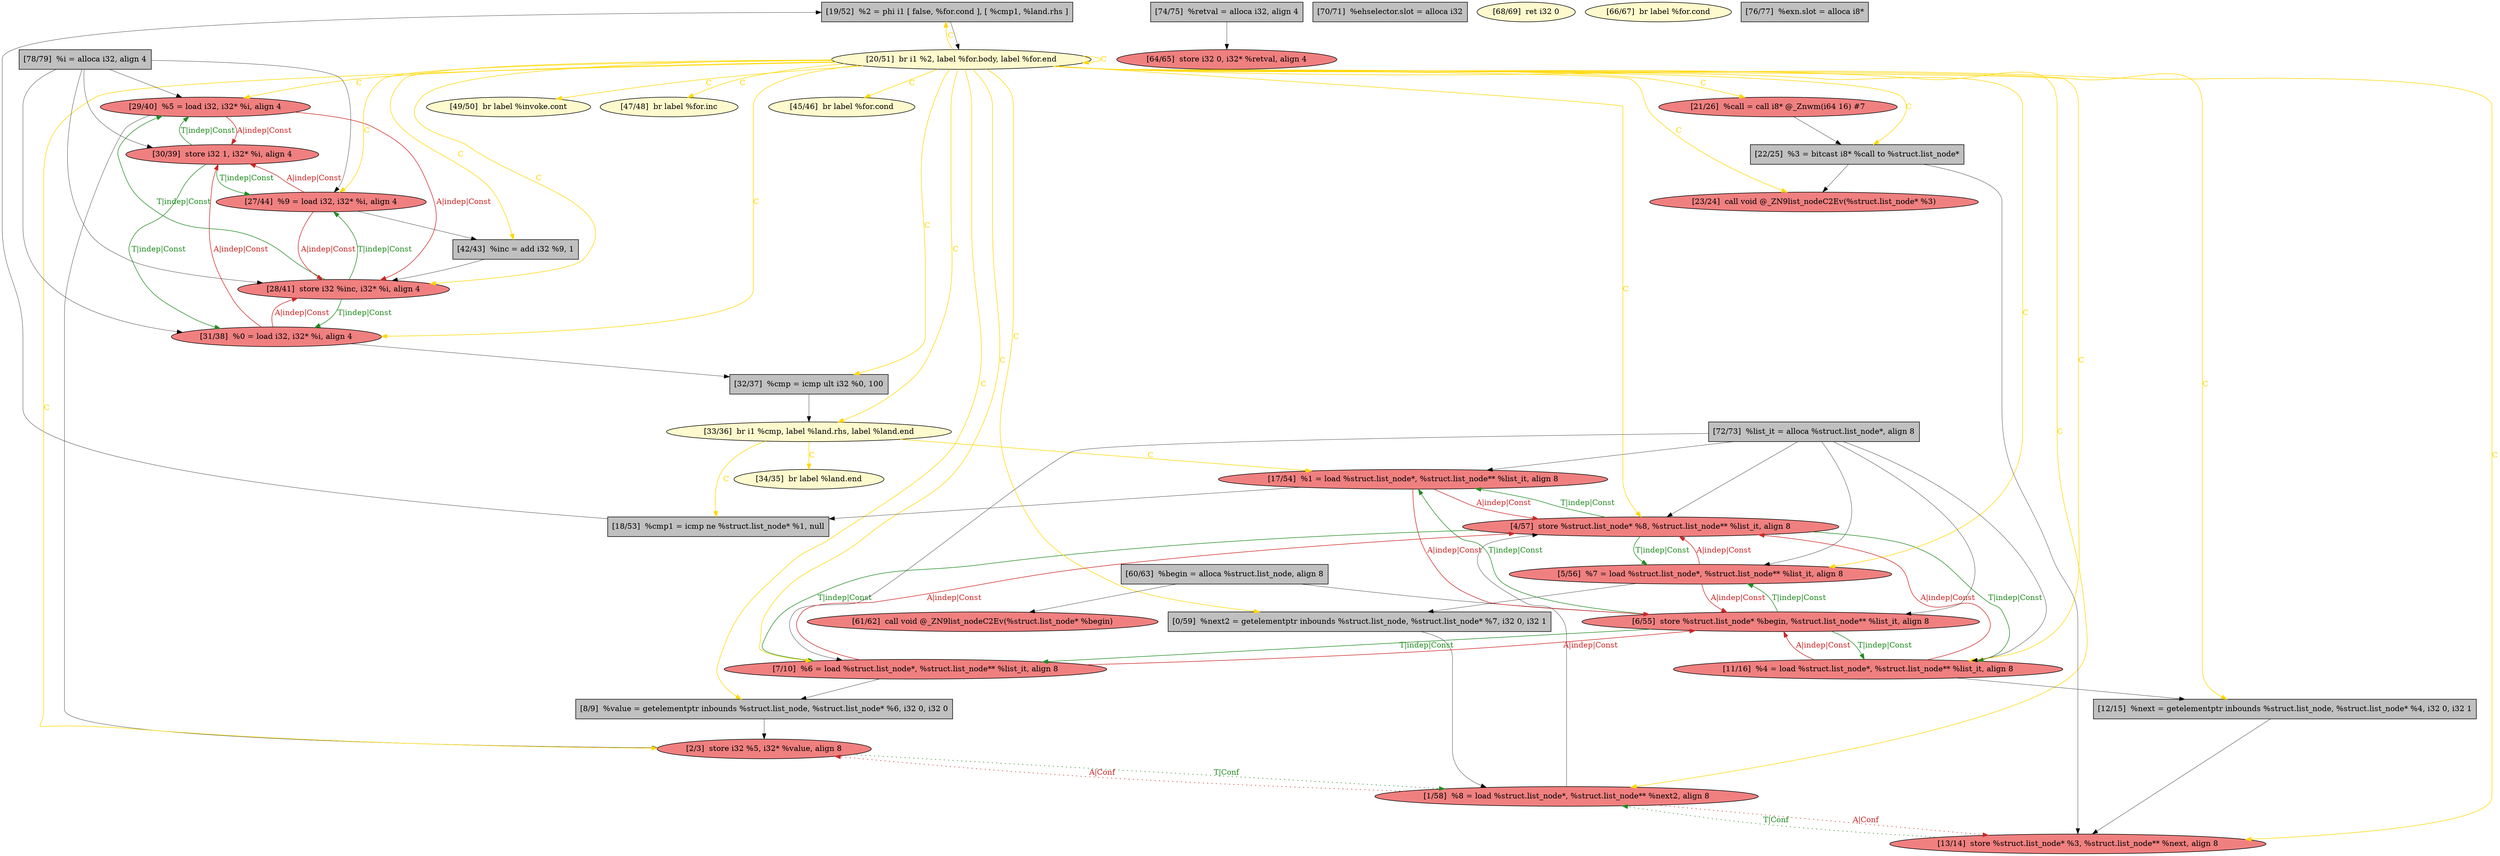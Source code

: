 
digraph G {


node94 [fillcolor=grey,label="[19/52]  %2 = phi i1 [ false, %for.cond ], [ %cmp1, %land.rhs ]",shape=rectangle,style=filled ]
node92 [fillcolor=lightcoral,label="[29/40]  %5 = load i32, i32* %i, align 4",shape=ellipse,style=filled ]
node91 [fillcolor=lightcoral,label="[5/56]  %7 = load %struct.list_node*, %struct.list_node** %list_it, align 8",shape=ellipse,style=filled ]
node70 [fillcolor=grey,label="[18/53]  %cmp1 = icmp ne %struct.list_node* %1, null",shape=rectangle,style=filled ]
node82 [fillcolor=lightcoral,label="[30/39]  store i32 1, i32* %i, align 4",shape=ellipse,style=filled ]
node67 [fillcolor=lightcoral,label="[4/57]  store %struct.list_node* %8, %struct.list_node** %list_it, align 8",shape=ellipse,style=filled ]
node66 [fillcolor=lightcoral,label="[61/62]  call void @_ZN9list_nodeC2Ev(%struct.list_node* %begin)",shape=ellipse,style=filled ]
node55 [fillcolor=grey,label="[0/59]  %next2 = getelementptr inbounds %struct.list_node, %struct.list_node* %7, i32 0, i32 1",shape=rectangle,style=filled ]
node65 [fillcolor=lightcoral,label="[64/65]  store i32 0, i32* %retval, align 4",shape=ellipse,style=filled ]
node62 [fillcolor=lightcoral,label="[31/38]  %0 = load i32, i32* %i, align 4",shape=ellipse,style=filled ]
node68 [fillcolor=lightcoral,label="[6/55]  store %struct.list_node* %begin, %struct.list_node** %list_it, align 8",shape=ellipse,style=filled ]
node64 [fillcolor=lemonchiffon,label="[34/35]  br label %land.end",shape=ellipse,style=filled ]
node73 [fillcolor=lemonchiffon,label="[49/50]  br label %invoke.cont",shape=ellipse,style=filled ]
node63 [fillcolor=grey,label="[32/37]  %cmp = icmp ult i32 %0, 100",shape=rectangle,style=filled ]
node72 [fillcolor=lemonchiffon,label="[33/36]  br i1 %cmp, label %land.rhs, label %land.end",shape=ellipse,style=filled ]
node61 [fillcolor=lemonchiffon,label="[20/51]  br i1 %2, label %for.body, label %for.end",shape=ellipse,style=filled ]
node79 [fillcolor=grey,label="[70/71]  %ehselector.slot = alloca i32",shape=rectangle,style=filled ]
node80 [fillcolor=grey,label="[12/15]  %next = getelementptr inbounds %struct.list_node, %struct.list_node* %4, i32 0, i32 1",shape=rectangle,style=filled ]
node57 [fillcolor=lightcoral,label="[2/3]  store i32 %5, i32* %value, align 8",shape=ellipse,style=filled ]
node58 [fillcolor=grey,label="[60/63]  %begin = alloca %struct.list_node, align 8",shape=rectangle,style=filled ]
node87 [fillcolor=grey,label="[8/9]  %value = getelementptr inbounds %struct.list_node, %struct.list_node* %6, i32 0, i32 0",shape=rectangle,style=filled ]
node59 [fillcolor=lightcoral,label="[1/58]  %8 = load %struct.list_node*, %struct.list_node** %next2, align 8",shape=ellipse,style=filled ]
node77 [fillcolor=lemonchiffon,label="[68/69]  ret i32 0",shape=ellipse,style=filled ]
node60 [fillcolor=lightcoral,label="[28/41]  store i32 %inc, i32* %i, align 4",shape=ellipse,style=filled ]
node71 [fillcolor=lemonchiffon,label="[47/48]  br label %for.inc",shape=ellipse,style=filled ]
node74 [fillcolor=lemonchiffon,label="[66/67]  br label %for.cond",shape=ellipse,style=filled ]
node90 [fillcolor=lightcoral,label="[11/16]  %4 = load %struct.list_node*, %struct.list_node** %list_it, align 8",shape=ellipse,style=filled ]
node86 [fillcolor=grey,label="[22/25]  %3 = bitcast i8* %call to %struct.list_node*",shape=rectangle,style=filled ]
node75 [fillcolor=lightcoral,label="[13/14]  store %struct.list_node* %3, %struct.list_node** %next, align 8",shape=ellipse,style=filled ]
node56 [fillcolor=grey,label="[42/43]  %inc = add i32 %9, 1",shape=rectangle,style=filled ]
node76 [fillcolor=lightcoral,label="[27/44]  %9 = load i32, i32* %i, align 4",shape=ellipse,style=filled ]
node78 [fillcolor=lightcoral,label="[17/54]  %1 = load %struct.list_node*, %struct.list_node** %list_it, align 8",shape=ellipse,style=filled ]
node69 [fillcolor=lemonchiffon,label="[45/46]  br label %for.cond",shape=ellipse,style=filled ]
node81 [fillcolor=grey,label="[72/73]  %list_it = alloca %struct.list_node*, align 8",shape=rectangle,style=filled ]
node84 [fillcolor=grey,label="[76/77]  %exn.slot = alloca i8*",shape=rectangle,style=filled ]
node83 [fillcolor=grey,label="[74/75]  %retval = alloca i32, align 4",shape=rectangle,style=filled ]
node85 [fillcolor=lightcoral,label="[21/26]  %call = call i8* @_Znwm(i64 16) #7",shape=ellipse,style=filled ]
node93 [fillcolor=lightcoral,label="[7/10]  %6 = load %struct.list_node*, %struct.list_node** %list_it, align 8",shape=ellipse,style=filled ]
node88 [fillcolor=grey,label="[78/79]  %i = alloca i32, align 4",shape=rectangle,style=filled ]
node89 [fillcolor=lightcoral,label="[23/24]  call void @_ZN9list_nodeC2Ev(%struct.list_node* %3)",shape=ellipse,style=filled ]

node60->node62 [style=solid,color=forestgreen,label="T|indep|Const",penwidth=1.0,fontcolor=forestgreen ]
node61->node80 [style=solid,color=gold,label="C",penwidth=1.0,fontcolor=gold ]
node91->node55 [style=solid,color=black,label="",penwidth=0.5,fontcolor=black ]
node61->node69 [style=solid,color=gold,label="C",penwidth=1.0,fontcolor=gold ]
node61->node56 [style=solid,color=gold,label="C",penwidth=1.0,fontcolor=gold ]
node61->node55 [style=solid,color=gold,label="C",penwidth=1.0,fontcolor=gold ]
node61->node91 [style=solid,color=gold,label="C",penwidth=1.0,fontcolor=gold ]
node57->node59 [style=dotted,color=forestgreen,label="T|Conf",penwidth=1.0,fontcolor=forestgreen ]
node78->node70 [style=solid,color=black,label="",penwidth=0.5,fontcolor=black ]
node78->node67 [style=solid,color=firebrick3,label="A|indep|Const",penwidth=1.0,fontcolor=firebrick3 ]
node61->node73 [style=solid,color=gold,label="C",penwidth=1.0,fontcolor=gold ]
node67->node78 [style=solid,color=forestgreen,label="T|indep|Const",penwidth=1.0,fontcolor=forestgreen ]
node82->node76 [style=solid,color=forestgreen,label="T|indep|Const",penwidth=1.0,fontcolor=forestgreen ]
node93->node67 [style=solid,color=firebrick3,label="A|indep|Const",penwidth=1.0,fontcolor=firebrick3 ]
node68->node93 [style=solid,color=forestgreen,label="T|indep|Const",penwidth=1.0,fontcolor=forestgreen ]
node61->node62 [style=solid,color=gold,label="C",penwidth=1.0,fontcolor=gold ]
node56->node60 [style=solid,color=black,label="",penwidth=0.5,fontcolor=black ]
node92->node57 [style=solid,color=black,label="",penwidth=0.5,fontcolor=black ]
node63->node72 [style=solid,color=black,label="",penwidth=0.5,fontcolor=black ]
node61->node90 [style=solid,color=gold,label="C",penwidth=1.0,fontcolor=gold ]
node91->node68 [style=solid,color=firebrick3,label="A|indep|Const",penwidth=1.0,fontcolor=firebrick3 ]
node67->node93 [style=solid,color=forestgreen,label="T|indep|Const",penwidth=1.0,fontcolor=forestgreen ]
node83->node65 [style=solid,color=black,label="",penwidth=0.5,fontcolor=black ]
node72->node64 [style=solid,color=gold,label="C",penwidth=1.0,fontcolor=gold ]
node92->node60 [style=solid,color=firebrick3,label="A|indep|Const",penwidth=1.0,fontcolor=firebrick3 ]
node61->node89 [style=solid,color=gold,label="C",penwidth=1.0,fontcolor=gold ]
node76->node82 [style=solid,color=firebrick3,label="A|indep|Const",penwidth=1.0,fontcolor=firebrick3 ]
node88->node92 [style=solid,color=black,label="",penwidth=0.5,fontcolor=black ]
node61->node94 [style=solid,color=gold,label="C",penwidth=1.0,fontcolor=gold ]
node93->node68 [style=solid,color=firebrick3,label="A|indep|Const",penwidth=1.0,fontcolor=firebrick3 ]
node62->node60 [style=solid,color=firebrick3,label="A|indep|Const",penwidth=1.0,fontcolor=firebrick3 ]
node88->node62 [style=solid,color=black,label="",penwidth=0.5,fontcolor=black ]
node72->node70 [style=solid,color=gold,label="C",penwidth=1.0,fontcolor=gold ]
node80->node75 [style=solid,color=black,label="",penwidth=0.5,fontcolor=black ]
node81->node90 [style=solid,color=black,label="",penwidth=0.5,fontcolor=black ]
node61->node75 [style=solid,color=gold,label="C",penwidth=1.0,fontcolor=gold ]
node61->node63 [style=solid,color=gold,label="C",penwidth=1.0,fontcolor=gold ]
node62->node63 [style=solid,color=black,label="",penwidth=0.5,fontcolor=black ]
node76->node60 [style=solid,color=firebrick3,label="A|indep|Const",penwidth=1.0,fontcolor=firebrick3 ]
node61->node85 [style=solid,color=gold,label="C",penwidth=1.0,fontcolor=gold ]
node59->node67 [style=solid,color=black,label="",penwidth=0.5,fontcolor=black ]
node61->node57 [style=solid,color=gold,label="C",penwidth=1.0,fontcolor=gold ]
node88->node76 [style=solid,color=black,label="",penwidth=0.5,fontcolor=black ]
node81->node93 [style=solid,color=black,label="",penwidth=0.5,fontcolor=black ]
node91->node67 [style=solid,color=firebrick3,label="A|indep|Const",penwidth=1.0,fontcolor=firebrick3 ]
node67->node90 [style=solid,color=forestgreen,label="T|indep|Const",penwidth=1.0,fontcolor=forestgreen ]
node87->node57 [style=solid,color=black,label="",penwidth=0.5,fontcolor=black ]
node88->node82 [style=solid,color=black,label="",penwidth=0.5,fontcolor=black ]
node61->node87 [style=solid,color=gold,label="C",penwidth=1.0,fontcolor=gold ]
node60->node92 [style=solid,color=forestgreen,label="T|indep|Const",penwidth=1.0,fontcolor=forestgreen ]
node61->node93 [style=solid,color=gold,label="C",penwidth=1.0,fontcolor=gold ]
node55->node59 [style=solid,color=black,label="",penwidth=0.5,fontcolor=black ]
node81->node68 [style=solid,color=black,label="",penwidth=0.5,fontcolor=black ]
node61->node67 [style=solid,color=gold,label="C",penwidth=1.0,fontcolor=gold ]
node86->node89 [style=solid,color=black,label="",penwidth=0.5,fontcolor=black ]
node78->node68 [style=solid,color=firebrick3,label="A|indep|Const",penwidth=1.0,fontcolor=firebrick3 ]
node59->node75 [style=dotted,color=firebrick3,label="A|Conf",penwidth=1.0,fontcolor=firebrick3 ]
node72->node78 [style=solid,color=gold,label="C",penwidth=1.0,fontcolor=gold ]
node59->node57 [style=dotted,color=firebrick3,label="A|Conf",penwidth=1.0,fontcolor=firebrick3 ]
node81->node78 [style=solid,color=black,label="",penwidth=0.5,fontcolor=black ]
node68->node78 [style=solid,color=forestgreen,label="T|indep|Const",penwidth=1.0,fontcolor=forestgreen ]
node61->node72 [style=solid,color=gold,label="C",penwidth=1.0,fontcolor=gold ]
node90->node80 [style=solid,color=black,label="",penwidth=0.5,fontcolor=black ]
node86->node75 [style=solid,color=black,label="",penwidth=0.5,fontcolor=black ]
node58->node66 [style=solid,color=black,label="",penwidth=0.5,fontcolor=black ]
node90->node68 [style=solid,color=firebrick3,label="A|indep|Const",penwidth=1.0,fontcolor=firebrick3 ]
node76->node56 [style=solid,color=black,label="",penwidth=0.5,fontcolor=black ]
node88->node60 [style=solid,color=black,label="",penwidth=0.5,fontcolor=black ]
node70->node94 [style=solid,color=black,label="",penwidth=0.5,fontcolor=black ]
node85->node86 [style=solid,color=black,label="",penwidth=0.5,fontcolor=black ]
node61->node60 [style=solid,color=gold,label="C",penwidth=1.0,fontcolor=gold ]
node81->node67 [style=solid,color=black,label="",penwidth=0.5,fontcolor=black ]
node61->node61 [style=solid,color=gold,label="C",penwidth=1.0,fontcolor=gold ]
node75->node59 [style=dotted,color=forestgreen,label="T|Conf",penwidth=1.0,fontcolor=forestgreen ]
node81->node91 [style=solid,color=black,label="",penwidth=0.5,fontcolor=black ]
node58->node68 [style=solid,color=black,label="",penwidth=0.5,fontcolor=black ]
node82->node62 [style=solid,color=forestgreen,label="T|indep|Const",penwidth=1.0,fontcolor=forestgreen ]
node94->node61 [style=solid,color=black,label="",penwidth=0.5,fontcolor=black ]
node62->node82 [style=solid,color=firebrick3,label="A|indep|Const",penwidth=1.0,fontcolor=firebrick3 ]
node93->node87 [style=solid,color=black,label="",penwidth=0.5,fontcolor=black ]
node68->node90 [style=solid,color=forestgreen,label="T|indep|Const",penwidth=1.0,fontcolor=forestgreen ]
node60->node76 [style=solid,color=forestgreen,label="T|indep|Const",penwidth=1.0,fontcolor=forestgreen ]
node61->node92 [style=solid,color=gold,label="C",penwidth=1.0,fontcolor=gold ]
node67->node91 [style=solid,color=forestgreen,label="T|indep|Const",penwidth=1.0,fontcolor=forestgreen ]
node61->node76 [style=solid,color=gold,label="C",penwidth=1.0,fontcolor=gold ]
node82->node92 [style=solid,color=forestgreen,label="T|indep|Const",penwidth=1.0,fontcolor=forestgreen ]
node61->node86 [style=solid,color=gold,label="C",penwidth=1.0,fontcolor=gold ]
node61->node71 [style=solid,color=gold,label="C",penwidth=1.0,fontcolor=gold ]
node61->node59 [style=solid,color=gold,label="C",penwidth=1.0,fontcolor=gold ]
node92->node82 [style=solid,color=firebrick3,label="A|indep|Const",penwidth=1.0,fontcolor=firebrick3 ]
node68->node91 [style=solid,color=forestgreen,label="T|indep|Const",penwidth=1.0,fontcolor=forestgreen ]
node90->node67 [style=solid,color=firebrick3,label="A|indep|Const",penwidth=1.0,fontcolor=firebrick3 ]


}
